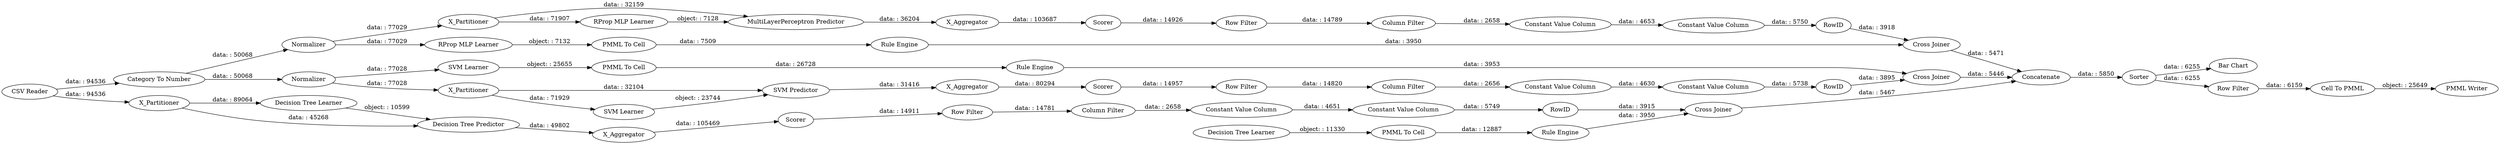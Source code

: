 digraph {
	"4820183279865657818_294" [label="Column Filter"]
	"-6549452043901659501_293" [label=RowID]
	"-4347216052465542798_59" [label="Bar Chart"]
	"-4347216052465542798_54" [label="Cell To PMML"]
	"7874746391865263506_34" [label="Rule Engine"]
	"-8388261820303698132_39" [label=Scorer]
	"-6549452043901659501_290" [label="Constant Value Column"]
	"6878032951029828242_39" [label="Cross Joiner"]
	"4820183279865657818_292" [label="Constant Value Column"]
	"-8034955933153629342_39" [label=Normalizer]
	"3626101338070893402_33" [label="SVM Learner"]
	"444283077616353599_292" [label="Constant Value Column"]
	"4820183279865657818_290" [label="Constant Value Column"]
	"3626101338070893402_35" [label="Rule Engine"]
	"-8034955933153629342_32" [label="MultiLayerPerceptron Predictor"]
	"444283077616353599_290" [label="Constant Value Column"]
	"-8388261820303698132_7" [label=X_Aggregator]
	"6878032951029828242_2" [label=X_Partitioner]
	"7874746391865263506_33" [label="Decision Tree Learner"]
	"-6549452043901659501_294" [label="Column Filter"]
	"3626101338070893402_34" [label="PMML To Cell"]
	"-4347216052465542798_52" [label=Sorter]
	"6878032951029828242_41" [label=Scorer]
	"-8034955933153629342_2" [label=X_Partitioner]
	"6878032951029828242_32" [label="SVM Predictor"]
	"-8388261820303698132_31" [label="Decision Tree Learner"]
	"-5920259884248103944_22" [label="PMML To Cell"]
	"-8034955933153629342_38" [label="Cross Joiner"]
	"-8388261820303698132_38" [label="Cross Joiner"]
	"4820183279865657818_293" [label=RowID]
	"6878032951029828242_31" [label="SVM Learner"]
	"-8034955933153629342_31" [label="RProp MLP Learner"]
	"6878032951029828242_7" [label=X_Aggregator]
	"444283077616353599_293" [label=RowID]
	"-4347216052465542798_60" [label=Concatenate]
	"-6549452043901659501_9" [label="Row Filter"]
	"444283077616353599_9" [label="Row Filter"]
	"-4347216052465542798_61" [label="PMML Writer"]
	"-8034955933153629342_40" [label=Scorer]
	"-6549452043901659501_292" [label="Constant Value Column"]
	"6878032951029828242_40" [label=Normalizer]
	"4820183279865657818_9" [label="Row Filter"]
	"-8034955933153629342_7" [label=X_Aggregator]
	"444283077616353599_294" [label="Column Filter"]
	"-4347216052465542798_58" [label="Category To Number"]
	"7874746391865263506_28" [label="PMML To Cell"]
	"-5920259884248103944_34" [label="Rule Engine"]
	"-5920259884248103944_35" [label="RProp MLP Learner"]
	"-4347216052465542798_53" [label="Row Filter"]
	"-8388261820303698132_2" [label=X_Partitioner]
	"-8388261820303698132_32" [label="Decision Tree Predictor"]
	"-4347216052465542798_62" [label="CSV Reader"]
	"-4347216052465542798_52" -> "-4347216052465542798_53" [label="data: : 6255"]
	"-6549452043901659501_9" -> "-6549452043901659501_294" [label="data: : 14789"]
	"-4347216052465542798_52" -> "-4347216052465542798_59" [label="data: : 6255"]
	"6878032951029828242_39" -> "-4347216052465542798_60" [label="data: : 5446"]
	"-5920259884248103944_35" -> "-5920259884248103944_22" [label="object: : 7132"]
	"-4347216052465542798_58" -> "6878032951029828242_40" [label="data: : 50068"]
	"6878032951029828242_40" -> "3626101338070893402_33" [label="data: : 77028"]
	"-8034955933153629342_39" -> "-8034955933153629342_2" [label="data: : 77029"]
	"6878032951029828242_32" -> "6878032951029828242_7" [label="data: : 31416"]
	"-4347216052465542798_62" -> "-8388261820303698132_2" [label="data: : 94536"]
	"-8034955933153629342_39" -> "-5920259884248103944_35" [label="data: : 77029"]
	"4820183279865657818_290" -> "4820183279865657818_292" [label="data: : 4630"]
	"-6549452043901659501_294" -> "-6549452043901659501_290" [label="data: : 2658"]
	"-8388261820303698132_32" -> "-8388261820303698132_7" [label="data: : 49802"]
	"-8034955933153629342_32" -> "-8034955933153629342_7" [label="data: : 36204"]
	"444283077616353599_9" -> "444283077616353599_294" [label="data: : 14781"]
	"-8034955933153629342_2" -> "-8034955933153629342_32" [label="data: : 32159"]
	"-8034955933153629342_38" -> "-4347216052465542798_60" [label="data: : 5471"]
	"6878032951029828242_31" -> "6878032951029828242_32" [label="object: : 23744"]
	"4820183279865657818_9" -> "4820183279865657818_294" [label="data: : 14820"]
	"-4347216052465542798_60" -> "-4347216052465542798_52" [label="data: : 5850"]
	"444283077616353599_290" -> "444283077616353599_292" [label="data: : 4651"]
	"-5920259884248103944_34" -> "-8034955933153629342_38" [label="data: : 3950"]
	"-8388261820303698132_2" -> "-8388261820303698132_32" [label="data: : 45268"]
	"7874746391865263506_34" -> "-8388261820303698132_38" [label="data: : 3950"]
	"6878032951029828242_41" -> "4820183279865657818_9" [label="data: : 14957"]
	"-8034955933153629342_31" -> "-8034955933153629342_32" [label="object: : 7128"]
	"-8388261820303698132_2" -> "-8388261820303698132_31" [label="data: : 89064"]
	"4820183279865657818_293" -> "6878032951029828242_39" [label="data: : 3895"]
	"3626101338070893402_34" -> "3626101338070893402_35" [label="data: : 26728"]
	"3626101338070893402_35" -> "6878032951029828242_39" [label="data: : 3953"]
	"-5920259884248103944_22" -> "-5920259884248103944_34" [label="data: : 7509"]
	"-6549452043901659501_290" -> "-6549452043901659501_292" [label="data: : 4653"]
	"-8034955933153629342_7" -> "-8034955933153629342_40" [label="data: : 103687"]
	"4820183279865657818_292" -> "4820183279865657818_293" [label="data: : 5738"]
	"-6549452043901659501_292" -> "-6549452043901659501_293" [label="data: : 5750"]
	"-8388261820303698132_39" -> "444283077616353599_9" [label="data: : 14911"]
	"-4347216052465542798_62" -> "-4347216052465542798_58" [label="data: : 94536"]
	"6878032951029828242_2" -> "6878032951029828242_32" [label="data: : 32104"]
	"444283077616353599_293" -> "-8388261820303698132_38" [label="data: : 3915"]
	"6878032951029828242_2" -> "6878032951029828242_31" [label="data: : 71929"]
	"-6549452043901659501_293" -> "-8034955933153629342_38" [label="data: : 3918"]
	"6878032951029828242_7" -> "6878032951029828242_41" [label="data: : 80294"]
	"4820183279865657818_294" -> "4820183279865657818_290" [label="data: : 2656"]
	"-4347216052465542798_58" -> "-8034955933153629342_39" [label="data: : 50068"]
	"-8388261820303698132_38" -> "-4347216052465542798_60" [label="data: : 5467"]
	"-8034955933153629342_40" -> "-6549452043901659501_9" [label="data: : 14926"]
	"-8388261820303698132_7" -> "-8388261820303698132_39" [label="data: : 105469"]
	"444283077616353599_292" -> "444283077616353599_293" [label="data: : 5749"]
	"6878032951029828242_40" -> "6878032951029828242_2" [label="data: : 77028"]
	"-8034955933153629342_2" -> "-8034955933153629342_31" [label="data: : 71907"]
	"7874746391865263506_28" -> "7874746391865263506_34" [label="data: : 12887"]
	"-4347216052465542798_53" -> "-4347216052465542798_54" [label="data: : 6159"]
	"-8388261820303698132_31" -> "-8388261820303698132_32" [label="object: : 10599"]
	"7874746391865263506_33" -> "7874746391865263506_28" [label="object: : 11330"]
	"-4347216052465542798_54" -> "-4347216052465542798_61" [label="object: : 25649"]
	"3626101338070893402_33" -> "3626101338070893402_34" [label="object: : 25655"]
	"444283077616353599_294" -> "444283077616353599_290" [label="data: : 2658"]
	rankdir=LR
}
